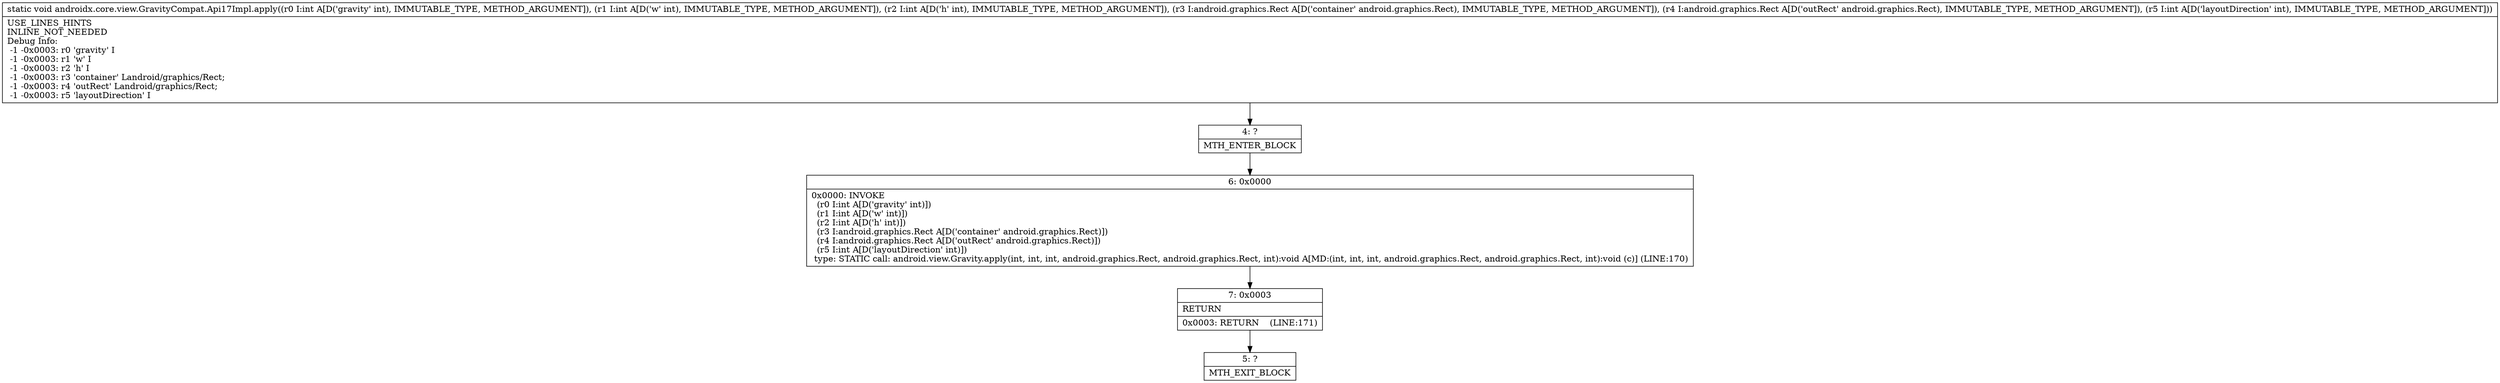 digraph "CFG forandroidx.core.view.GravityCompat.Api17Impl.apply(IIILandroid\/graphics\/Rect;Landroid\/graphics\/Rect;I)V" {
Node_4 [shape=record,label="{4\:\ ?|MTH_ENTER_BLOCK\l}"];
Node_6 [shape=record,label="{6\:\ 0x0000|0x0000: INVOKE  \l  (r0 I:int A[D('gravity' int)])\l  (r1 I:int A[D('w' int)])\l  (r2 I:int A[D('h' int)])\l  (r3 I:android.graphics.Rect A[D('container' android.graphics.Rect)])\l  (r4 I:android.graphics.Rect A[D('outRect' android.graphics.Rect)])\l  (r5 I:int A[D('layoutDirection' int)])\l type: STATIC call: android.view.Gravity.apply(int, int, int, android.graphics.Rect, android.graphics.Rect, int):void A[MD:(int, int, int, android.graphics.Rect, android.graphics.Rect, int):void (c)] (LINE:170)\l}"];
Node_7 [shape=record,label="{7\:\ 0x0003|RETURN\l|0x0003: RETURN    (LINE:171)\l}"];
Node_5 [shape=record,label="{5\:\ ?|MTH_EXIT_BLOCK\l}"];
MethodNode[shape=record,label="{static void androidx.core.view.GravityCompat.Api17Impl.apply((r0 I:int A[D('gravity' int), IMMUTABLE_TYPE, METHOD_ARGUMENT]), (r1 I:int A[D('w' int), IMMUTABLE_TYPE, METHOD_ARGUMENT]), (r2 I:int A[D('h' int), IMMUTABLE_TYPE, METHOD_ARGUMENT]), (r3 I:android.graphics.Rect A[D('container' android.graphics.Rect), IMMUTABLE_TYPE, METHOD_ARGUMENT]), (r4 I:android.graphics.Rect A[D('outRect' android.graphics.Rect), IMMUTABLE_TYPE, METHOD_ARGUMENT]), (r5 I:int A[D('layoutDirection' int), IMMUTABLE_TYPE, METHOD_ARGUMENT]))  | USE_LINES_HINTS\lINLINE_NOT_NEEDED\lDebug Info:\l  \-1 \-0x0003: r0 'gravity' I\l  \-1 \-0x0003: r1 'w' I\l  \-1 \-0x0003: r2 'h' I\l  \-1 \-0x0003: r3 'container' Landroid\/graphics\/Rect;\l  \-1 \-0x0003: r4 'outRect' Landroid\/graphics\/Rect;\l  \-1 \-0x0003: r5 'layoutDirection' I\l}"];
MethodNode -> Node_4;Node_4 -> Node_6;
Node_6 -> Node_7;
Node_7 -> Node_5;
}

